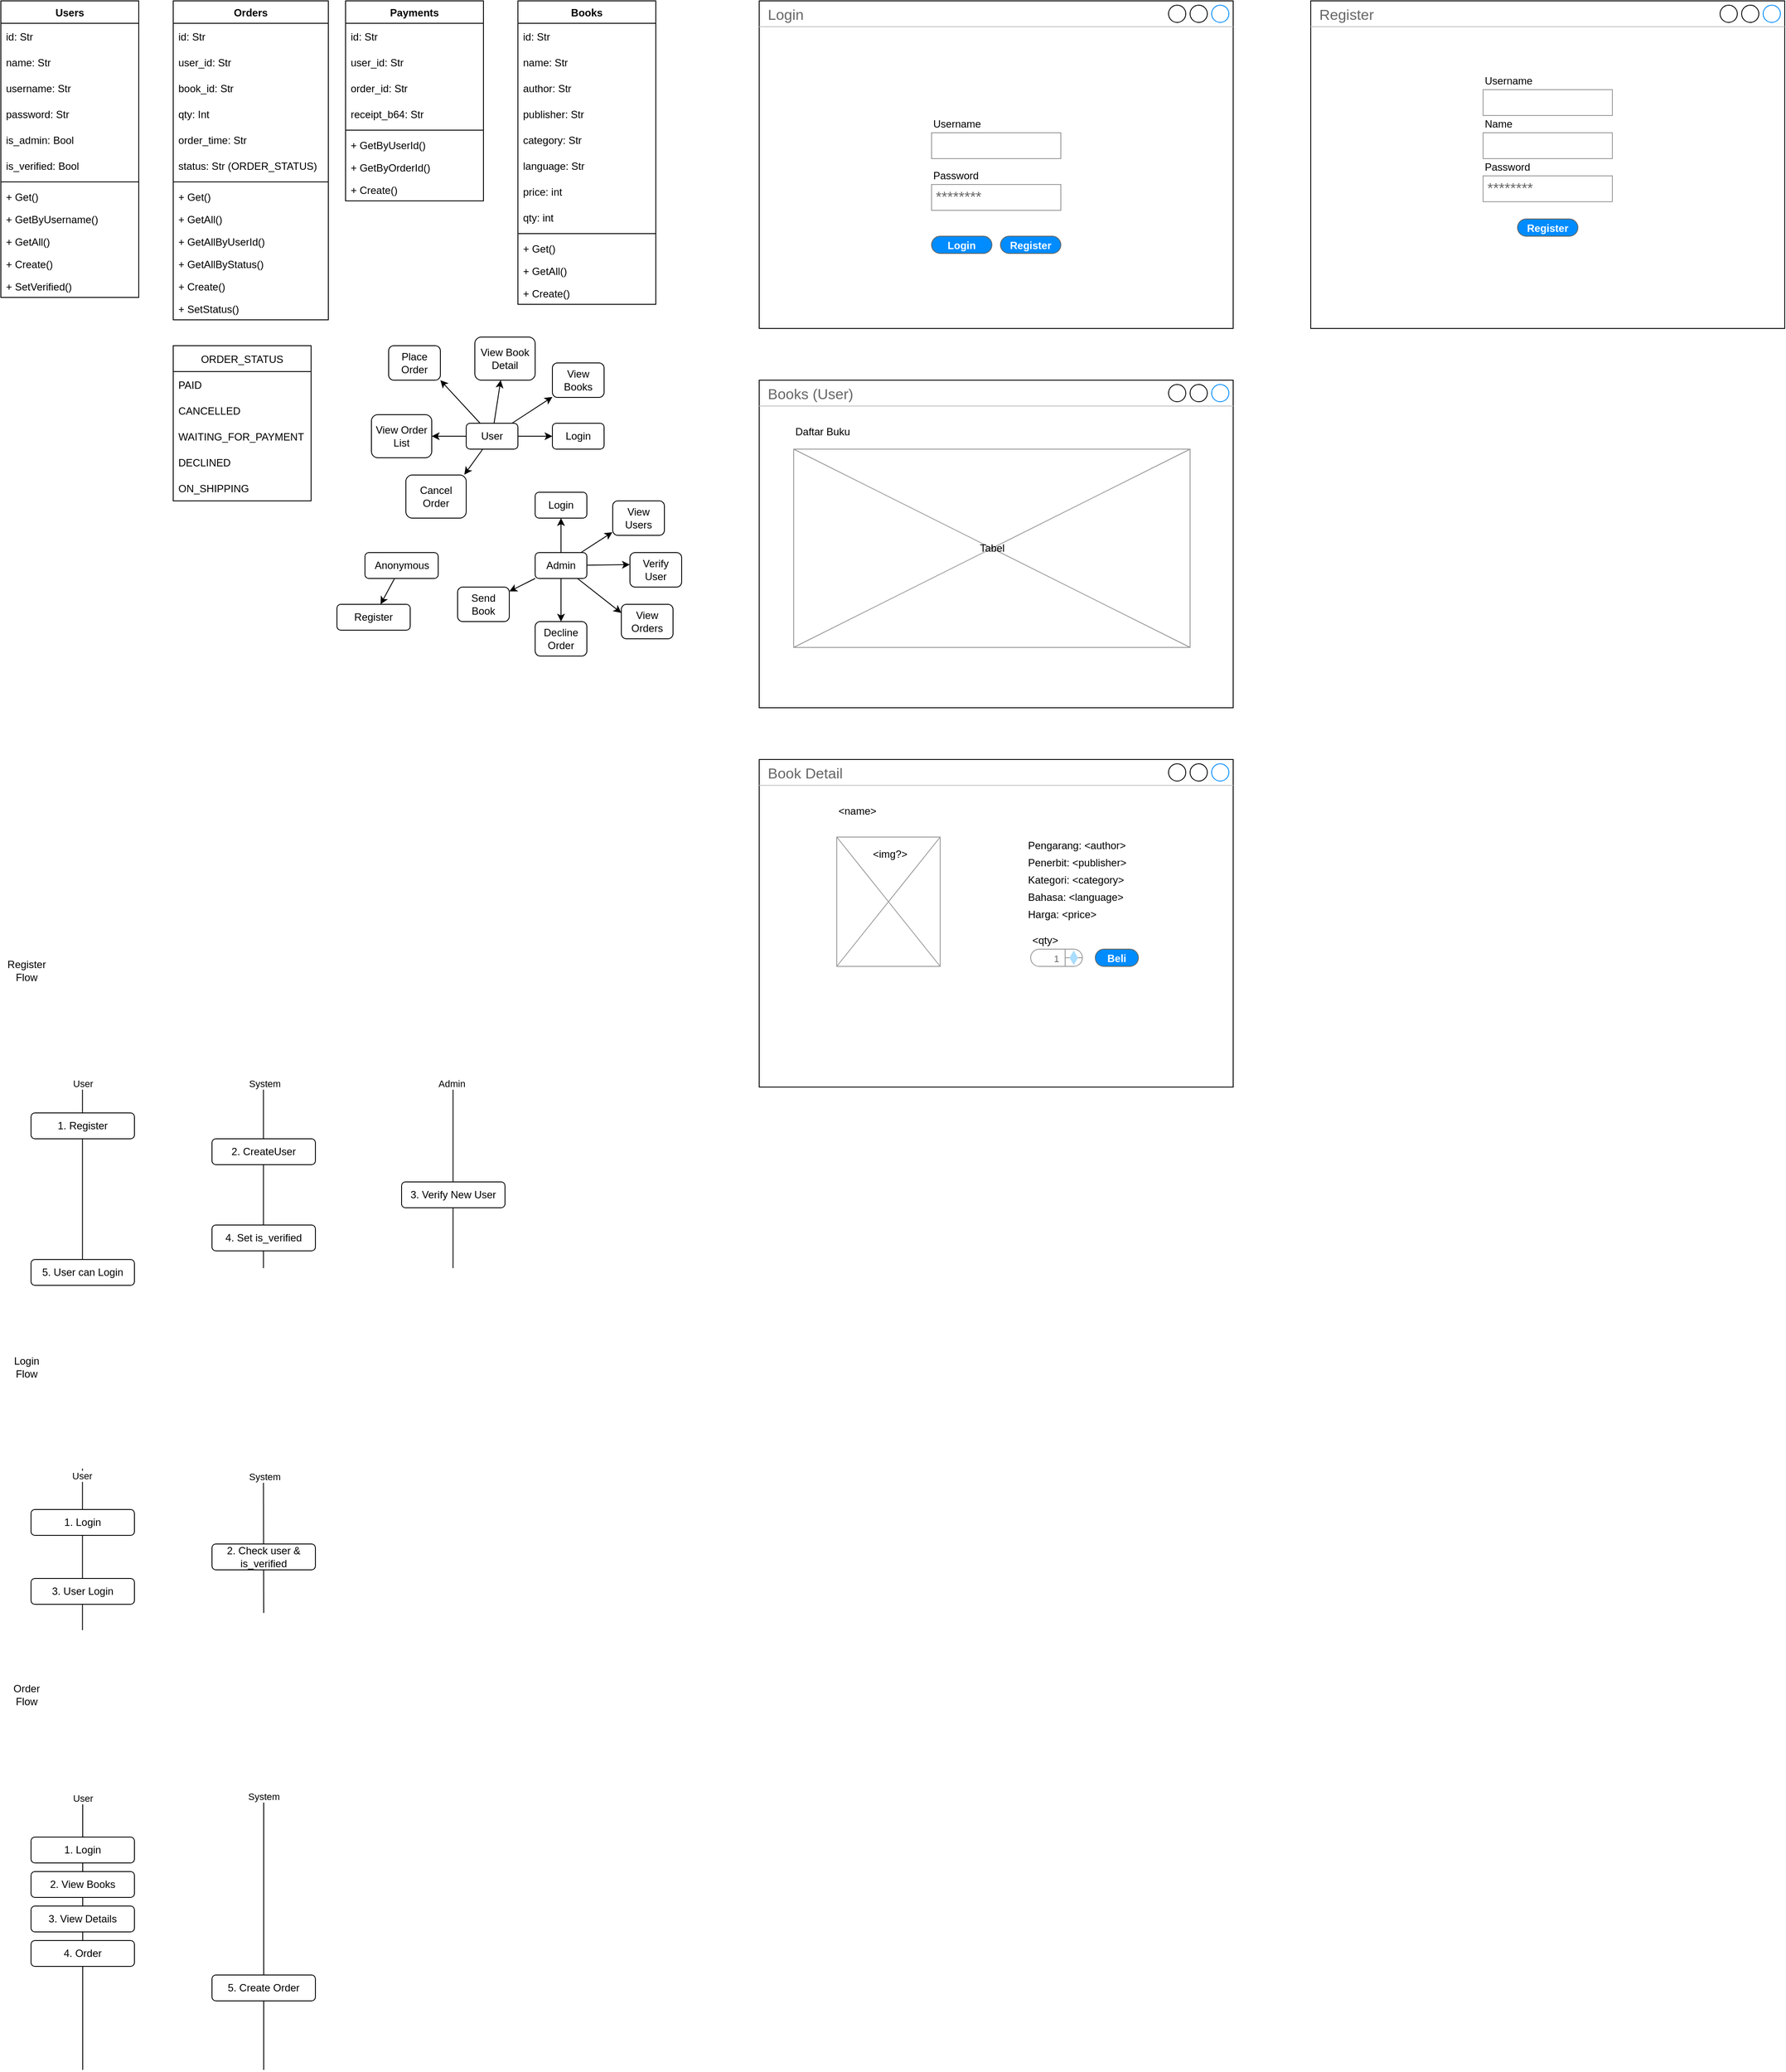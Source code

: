 <mxfile version="15.5.4" type="embed"><diagram id="EM4weqfllc2qSu1UA_lo" name="Page-1"><mxGraphModel dx="979" dy="990" grid="1" gridSize="10" guides="1" tooltips="1" connect="1" arrows="1" fold="1" page="1" pageScale="1" pageWidth="850" pageHeight="1100" math="0" shadow="0"><root><mxCell id="0"/><mxCell id="1" parent="0"/><mxCell id="34" value="Register Flow" style="text;html=1;strokeColor=none;fillColor=none;align=center;verticalAlign=middle;whiteSpace=wrap;rounded=0;" parent="1" vertex="1"><mxGeometry x="40" y="1150" width="60" height="30" as="geometry"/></mxCell><mxCell id="35" value="" style="group" parent="1" vertex="1" connectable="0"><mxGeometry x="120" y="1230" width="30" height="280" as="geometry"/></mxCell><mxCell id="31" value="" style="endArrow=none;html=1;rounded=0;" parent="35" edge="1"><mxGeometry width="50" height="50" relative="1" as="geometry"><mxPoint x="14.71" y="61.463" as="sourcePoint"/><mxPoint x="14.71" y="280" as="targetPoint"/></mxGeometry></mxCell><mxCell id="115" value="User" style="edgeLabel;html=1;align=center;verticalAlign=middle;resizable=0;points=[];" parent="31" vertex="1" connectable="0"><mxGeometry x="-0.962" relative="1" as="geometry"><mxPoint as="offset"/></mxGeometry></mxCell><mxCell id="36" value="" style="group" parent="1" vertex="1" connectable="0"><mxGeometry x="330" y="1230" width="75" height="280" as="geometry"/></mxCell><mxCell id="37" value="" style="endArrow=none;html=1;rounded=0;" parent="36" edge="1"><mxGeometry width="50" height="50" relative="1" as="geometry"><mxPoint x="14.71" y="61.463" as="sourcePoint"/><mxPoint x="14.71" y="280" as="targetPoint"/></mxGeometry></mxCell><mxCell id="116" value="System" style="edgeLabel;html=1;align=center;verticalAlign=middle;resizable=0;points=[];" parent="37" vertex="1" connectable="0"><mxGeometry x="-0.962" y="1" relative="1" as="geometry"><mxPoint as="offset"/></mxGeometry></mxCell><mxCell id="40" value="2. CreateUser" style="rounded=1;whiteSpace=wrap;html=1;" parent="36" vertex="1"><mxGeometry x="-45" y="130" width="120" height="30" as="geometry"/></mxCell><mxCell id="45" value="4. Set is_verified" style="rounded=1;whiteSpace=wrap;html=1;" parent="36" vertex="1"><mxGeometry x="-45" y="230" width="120" height="30" as="geometry"/></mxCell><mxCell id="39" value="1. Register" style="rounded=1;whiteSpace=wrap;html=1;" parent="1" vertex="1"><mxGeometry x="75" y="1330" width="120" height="30" as="geometry"/></mxCell><mxCell id="41" value="" style="group" parent="1" vertex="1" connectable="0"><mxGeometry x="550" y="1230" width="30" height="280" as="geometry"/></mxCell><mxCell id="42" value="" style="endArrow=none;html=1;rounded=0;" parent="41" edge="1"><mxGeometry width="50" height="50" relative="1" as="geometry"><mxPoint x="14.71" y="61.463" as="sourcePoint"/><mxPoint x="14.71" y="280" as="targetPoint"/></mxGeometry></mxCell><mxCell id="117" value="Admin" style="edgeLabel;html=1;align=center;verticalAlign=middle;resizable=0;points=[];" parent="42" vertex="1" connectable="0"><mxGeometry x="-0.962" y="-2" relative="1" as="geometry"><mxPoint as="offset"/></mxGeometry></mxCell><mxCell id="44" value="3. Verify New User" style="rounded=1;whiteSpace=wrap;html=1;" parent="1" vertex="1"><mxGeometry x="505" y="1410" width="120" height="30" as="geometry"/></mxCell><mxCell id="48" value="5. User can Login" style="rounded=1;whiteSpace=wrap;html=1;" parent="1" vertex="1"><mxGeometry x="75" y="1500" width="120" height="30" as="geometry"/></mxCell><mxCell id="79" value="Login Flow" style="text;html=1;strokeColor=none;fillColor=none;align=center;verticalAlign=middle;whiteSpace=wrap;rounded=0;" parent="1" vertex="1"><mxGeometry x="40" y="1610" width="60" height="30" as="geometry"/></mxCell><mxCell id="80" value="" style="group" parent="1" vertex="1" connectable="0"><mxGeometry x="120" y="1690" width="30" height="240" as="geometry"/></mxCell><mxCell id="81" value="" style="endArrow=none;html=1;rounded=0;" parent="80" edge="1"><mxGeometry width="50" height="50" relative="1" as="geometry"><mxPoint x="14.71" y="52.683" as="sourcePoint"/><mxPoint x="14.71" y="240" as="targetPoint"/></mxGeometry></mxCell><mxCell id="112" value="User" style="edgeLabel;html=1;align=center;verticalAlign=middle;resizable=0;points=[];" parent="81" vertex="1" connectable="0"><mxGeometry x="-0.911" y="-1" relative="1" as="geometry"><mxPoint as="offset"/></mxGeometry></mxCell><mxCell id="83" value="" style="group" parent="1" vertex="1" connectable="0"><mxGeometry x="330" y="1690" width="75" height="280" as="geometry"/></mxCell><mxCell id="84" value="" style="endArrow=none;html=1;rounded=0;" parent="83" edge="1"><mxGeometry width="50" height="50" relative="1" as="geometry"><mxPoint x="14.71" y="61.463" as="sourcePoint"/><mxPoint x="15" y="220" as="targetPoint"/></mxGeometry></mxCell><mxCell id="113" value="System" style="edgeLabel;html=1;align=center;verticalAlign=middle;resizable=0;points=[];" parent="84" vertex="1" connectable="0"><mxGeometry x="-0.999" y="1" relative="1" as="geometry"><mxPoint as="offset"/></mxGeometry></mxCell><mxCell id="86" value="2. Check user &amp;amp; is_verified" style="rounded=1;whiteSpace=wrap;html=1;" parent="83" vertex="1"><mxGeometry x="-45" y="140" width="120" height="30" as="geometry"/></mxCell><mxCell id="88" value="1. Login" style="rounded=1;whiteSpace=wrap;html=1;" parent="1" vertex="1"><mxGeometry x="75" y="1790" width="120" height="30" as="geometry"/></mxCell><mxCell id="93" value="3. User Login" style="rounded=1;whiteSpace=wrap;html=1;" parent="1" vertex="1"><mxGeometry x="75" y="1870" width="120" height="30" as="geometry"/></mxCell><mxCell id="100" value="Order Flow" style="text;html=1;strokeColor=none;fillColor=none;align=center;verticalAlign=middle;whiteSpace=wrap;rounded=0;" parent="1" vertex="1"><mxGeometry x="40" y="1990" width="60" height="30" as="geometry"/></mxCell><mxCell id="105" value="" style="endArrow=none;html=1;rounded=0;" parent="1" edge="1"><mxGeometry x="330" y="2070" width="50" height="50" as="geometry"><mxPoint x="345" y="2120" as="sourcePoint"/><mxPoint x="345" y="2440" as="targetPoint"/></mxGeometry></mxCell><mxCell id="111" value="System" style="edgeLabel;html=1;align=center;verticalAlign=middle;resizable=0;points=[];" parent="105" vertex="1" connectable="0"><mxGeometry x="-0.981" y="-1" relative="1" as="geometry"><mxPoint x="1" as="offset"/></mxGeometry></mxCell><mxCell id="102" value="" style="endArrow=none;html=1;rounded=0;" parent="1" edge="1"><mxGeometry x="120" y="2070" width="50" height="50" as="geometry"><mxPoint x="135" y="2120" as="sourcePoint"/><mxPoint x="135" y="2440" as="targetPoint"/></mxGeometry></mxCell><mxCell id="110" value="User" style="edgeLabel;html=1;align=center;verticalAlign=middle;resizable=0;points=[];" parent="102" vertex="1" connectable="0"><mxGeometry x="-0.968" y="1" relative="1" as="geometry"><mxPoint x="-1" as="offset"/></mxGeometry></mxCell><mxCell id="108" value="1. Login" style="rounded=1;whiteSpace=wrap;html=1;" parent="1" vertex="1"><mxGeometry x="75" y="2170" width="120" height="30" as="geometry"/></mxCell><mxCell id="109" value="2. View Books" style="rounded=1;whiteSpace=wrap;html=1;" parent="1" vertex="1"><mxGeometry x="75" y="2210" width="120" height="30" as="geometry"/></mxCell><mxCell id="118" value="3. View Details" style="rounded=1;whiteSpace=wrap;html=1;" parent="1" vertex="1"><mxGeometry x="75" y="2250" width="120" height="30" as="geometry"/></mxCell><mxCell id="119" value="4. Order" style="rounded=1;whiteSpace=wrap;html=1;" parent="1" vertex="1"><mxGeometry x="75" y="2290" width="120" height="30" as="geometry"/></mxCell><mxCell id="120" value="5. Create Order" style="rounded=1;whiteSpace=wrap;html=1;" parent="1" vertex="1"><mxGeometry x="285" y="2330" width="120" height="30" as="geometry"/></mxCell><mxCell id="122" value="ORDER_STATUS" style="swimlane;fontStyle=0;childLayout=stackLayout;horizontal=1;startSize=30;horizontalStack=0;resizeParent=1;resizeParentMax=0;resizeLast=0;collapsible=1;marginBottom=0;" parent="1" vertex="1"><mxGeometry x="240" y="440" width="160" height="180" as="geometry"/></mxCell><mxCell id="123" value="PAID" style="text;strokeColor=none;fillColor=none;align=left;verticalAlign=middle;spacingLeft=4;spacingRight=4;overflow=hidden;points=[[0,0.5],[1,0.5]];portConstraint=eastwest;rotatable=0;" parent="122" vertex="1"><mxGeometry y="30" width="160" height="30" as="geometry"/></mxCell><mxCell id="124" value="CANCELLED" style="text;strokeColor=none;fillColor=none;align=left;verticalAlign=middle;spacingLeft=4;spacingRight=4;overflow=hidden;points=[[0,0.5],[1,0.5]];portConstraint=eastwest;rotatable=0;" parent="122" vertex="1"><mxGeometry y="60" width="160" height="30" as="geometry"/></mxCell><mxCell id="125" value="WAITING_FOR_PAYMENT" style="text;strokeColor=none;fillColor=none;align=left;verticalAlign=middle;spacingLeft=4;spacingRight=4;overflow=hidden;points=[[0,0.5],[1,0.5]];portConstraint=eastwest;rotatable=0;" parent="122" vertex="1"><mxGeometry y="90" width="160" height="30" as="geometry"/></mxCell><mxCell id="134" value="DECLINED" style="text;strokeColor=none;fillColor=none;align=left;verticalAlign=middle;spacingLeft=4;spacingRight=4;overflow=hidden;points=[[0,0.5],[1,0.5]];portConstraint=eastwest;rotatable=0;" parent="122" vertex="1"><mxGeometry y="120" width="160" height="30" as="geometry"/></mxCell><mxCell id="135" value="ON_SHIPPING" style="text;strokeColor=none;fillColor=none;align=left;verticalAlign=middle;spacingLeft=4;spacingRight=4;overflow=hidden;points=[[0,0.5],[1,0.5]];portConstraint=eastwest;rotatable=0;" parent="122" vertex="1"><mxGeometry y="150" width="160" height="30" as="geometry"/></mxCell><mxCell id="170" value="Users" style="swimlane;fontStyle=1;align=center;verticalAlign=top;childLayout=stackLayout;horizontal=1;startSize=26;horizontalStack=0;resizeParent=1;resizeParentMax=0;resizeLast=0;collapsible=1;marginBottom=0;" parent="1" vertex="1"><mxGeometry x="40" y="40" width="160" height="344" as="geometry"/></mxCell><mxCell id="171" value="id: Str" style="text;strokeColor=none;fillColor=none;align=left;verticalAlign=middle;spacingLeft=4;spacingRight=4;overflow=hidden;points=[[0,0.5],[1,0.5]];portConstraint=eastwest;rotatable=0;" parent="170" vertex="1"><mxGeometry y="26" width="160" height="30" as="geometry"/></mxCell><mxCell id="172" value="name: Str" style="text;strokeColor=none;fillColor=none;align=left;verticalAlign=middle;spacingLeft=4;spacingRight=4;overflow=hidden;points=[[0,0.5],[1,0.5]];portConstraint=eastwest;rotatable=0;" parent="170" vertex="1"><mxGeometry y="56" width="160" height="30" as="geometry"/></mxCell><mxCell id="245" value="username: Str" style="text;strokeColor=none;fillColor=none;align=left;verticalAlign=middle;spacingLeft=4;spacingRight=4;overflow=hidden;points=[[0,0.5],[1,0.5]];portConstraint=eastwest;rotatable=0;" parent="170" vertex="1"><mxGeometry y="86" width="160" height="30" as="geometry"/></mxCell><mxCell id="173" value="password: Str" style="text;strokeColor=none;fillColor=none;align=left;verticalAlign=middle;spacingLeft=4;spacingRight=4;overflow=hidden;points=[[0,0.5],[1,0.5]];portConstraint=eastwest;rotatable=0;" parent="170" vertex="1"><mxGeometry y="116" width="160" height="30" as="geometry"/></mxCell><mxCell id="174" value="is_admin: Bool" style="text;strokeColor=none;fillColor=none;align=left;verticalAlign=middle;spacingLeft=4;spacingRight=4;overflow=hidden;points=[[0,0.5],[1,0.5]];portConstraint=eastwest;rotatable=0;" parent="170" vertex="1"><mxGeometry y="146" width="160" height="30" as="geometry"/></mxCell><mxCell id="175" value="is_verified: Bool" style="text;strokeColor=none;fillColor=none;align=left;verticalAlign=middle;spacingLeft=4;spacingRight=4;overflow=hidden;points=[[0,0.5],[1,0.5]];portConstraint=eastwest;rotatable=0;" parent="170" vertex="1"><mxGeometry y="176" width="160" height="30" as="geometry"/></mxCell><mxCell id="176" value="" style="line;strokeWidth=1;fillColor=none;align=left;verticalAlign=middle;spacingTop=-1;spacingLeft=3;spacingRight=3;rotatable=0;labelPosition=right;points=[];portConstraint=eastwest;" parent="170" vertex="1"><mxGeometry y="206" width="160" height="8" as="geometry"/></mxCell><mxCell id="295" value="+ Get()" style="text;strokeColor=none;fillColor=none;align=left;verticalAlign=top;spacingLeft=4;spacingRight=4;overflow=hidden;rotatable=0;points=[[0,0.5],[1,0.5]];portConstraint=eastwest;" vertex="1" parent="170"><mxGeometry y="214" width="160" height="26" as="geometry"/></mxCell><mxCell id="177" value="+ GetByUsername()" style="text;strokeColor=none;fillColor=none;align=left;verticalAlign=top;spacingLeft=4;spacingRight=4;overflow=hidden;rotatable=0;points=[[0,0.5],[1,0.5]];portConstraint=eastwest;" parent="170" vertex="1"><mxGeometry y="240" width="160" height="26" as="geometry"/></mxCell><mxCell id="294" value="+ GetAll()" style="text;strokeColor=none;fillColor=none;align=left;verticalAlign=top;spacingLeft=4;spacingRight=4;overflow=hidden;rotatable=0;points=[[0,0.5],[1,0.5]];portConstraint=eastwest;" vertex="1" parent="170"><mxGeometry y="266" width="160" height="26" as="geometry"/></mxCell><mxCell id="178" value="+ Create()" style="text;strokeColor=none;fillColor=none;align=left;verticalAlign=top;spacingLeft=4;spacingRight=4;overflow=hidden;rotatable=0;points=[[0,0.5],[1,0.5]];portConstraint=eastwest;" parent="170" vertex="1"><mxGeometry y="292" width="160" height="26" as="geometry"/></mxCell><mxCell id="179" value="+ SetVerified()" style="text;strokeColor=none;fillColor=none;align=left;verticalAlign=top;spacingLeft=4;spacingRight=4;overflow=hidden;rotatable=0;points=[[0,0.5],[1,0.5]];portConstraint=eastwest;" parent="170" vertex="1"><mxGeometry y="318" width="160" height="26" as="geometry"/></mxCell><mxCell id="180" value="Books" style="swimlane;fontStyle=1;align=center;verticalAlign=top;childLayout=stackLayout;horizontal=1;startSize=26;horizontalStack=0;resizeParent=1;resizeParentMax=0;resizeLast=0;collapsible=1;marginBottom=0;" parent="1" vertex="1"><mxGeometry x="640" y="40" width="160" height="352" as="geometry"/></mxCell><mxCell id="181" value="id: Str" style="text;strokeColor=none;fillColor=none;align=left;verticalAlign=middle;spacingLeft=4;spacingRight=4;overflow=hidden;points=[[0,0.5],[1,0.5]];portConstraint=eastwest;rotatable=0;" parent="180" vertex="1"><mxGeometry y="26" width="160" height="30" as="geometry"/></mxCell><mxCell id="182" value="name: Str" style="text;strokeColor=none;fillColor=none;align=left;verticalAlign=middle;spacingLeft=4;spacingRight=4;overflow=hidden;points=[[0,0.5],[1,0.5]];portConstraint=eastwest;rotatable=0;" parent="180" vertex="1"><mxGeometry y="56" width="160" height="30" as="geometry"/></mxCell><mxCell id="183" value="author: Str" style="text;strokeColor=none;fillColor=none;align=left;verticalAlign=middle;spacingLeft=4;spacingRight=4;overflow=hidden;points=[[0,0.5],[1,0.5]];portConstraint=eastwest;rotatable=0;" parent="180" vertex="1"><mxGeometry y="86" width="160" height="30" as="geometry"/></mxCell><mxCell id="285" value="publisher: Str" style="text;strokeColor=none;fillColor=none;align=left;verticalAlign=middle;spacingLeft=4;spacingRight=4;overflow=hidden;points=[[0,0.5],[1,0.5]];portConstraint=eastwest;rotatable=0;" parent="180" vertex="1"><mxGeometry y="116" width="160" height="30" as="geometry"/></mxCell><mxCell id="184" value="category: Str" style="text;strokeColor=none;fillColor=none;align=left;verticalAlign=middle;spacingLeft=4;spacingRight=4;overflow=hidden;points=[[0,0.5],[1,0.5]];portConstraint=eastwest;rotatable=0;" parent="180" vertex="1"><mxGeometry y="146" width="160" height="30" as="geometry"/></mxCell><mxCell id="185" value="language: Str" style="text;strokeColor=none;fillColor=none;align=left;verticalAlign=middle;spacingLeft=4;spacingRight=4;overflow=hidden;points=[[0,0.5],[1,0.5]];portConstraint=eastwest;rotatable=0;" parent="180" vertex="1"><mxGeometry y="176" width="160" height="30" as="geometry"/></mxCell><mxCell id="186" value="price: int" style="text;strokeColor=none;fillColor=none;align=left;verticalAlign=middle;spacingLeft=4;spacingRight=4;overflow=hidden;points=[[0,0.5],[1,0.5]];portConstraint=eastwest;rotatable=0;" parent="180" vertex="1"><mxGeometry y="206" width="160" height="30" as="geometry"/></mxCell><mxCell id="187" value="qty: int" style="text;strokeColor=none;fillColor=none;align=left;verticalAlign=middle;spacingLeft=4;spacingRight=4;overflow=hidden;points=[[0,0.5],[1,0.5]];portConstraint=eastwest;rotatable=0;" parent="180" vertex="1"><mxGeometry y="236" width="160" height="30" as="geometry"/></mxCell><mxCell id="188" value="" style="line;strokeWidth=1;fillColor=none;align=left;verticalAlign=middle;spacingTop=-1;spacingLeft=3;spacingRight=3;rotatable=0;labelPosition=right;points=[];portConstraint=eastwest;" parent="180" vertex="1"><mxGeometry y="266" width="160" height="8" as="geometry"/></mxCell><mxCell id="292" value="+ Get()" style="text;strokeColor=none;fillColor=none;align=left;verticalAlign=top;spacingLeft=4;spacingRight=4;overflow=hidden;rotatable=0;points=[[0,0.5],[1,0.5]];portConstraint=eastwest;" vertex="1" parent="180"><mxGeometry y="274" width="160" height="26" as="geometry"/></mxCell><mxCell id="216" value="+ GetAll()" style="text;strokeColor=none;fillColor=none;align=left;verticalAlign=top;spacingLeft=4;spacingRight=4;overflow=hidden;rotatable=0;points=[[0,0.5],[1,0.5]];portConstraint=eastwest;" parent="180" vertex="1"><mxGeometry y="300" width="160" height="26" as="geometry"/></mxCell><mxCell id="189" value="+ Create()" style="text;strokeColor=none;fillColor=none;align=left;verticalAlign=top;spacingLeft=4;spacingRight=4;overflow=hidden;rotatable=0;points=[[0,0.5],[1,0.5]];portConstraint=eastwest;" parent="180" vertex="1"><mxGeometry y="326" width="160" height="26" as="geometry"/></mxCell><mxCell id="190" value="Orders" style="swimlane;fontStyle=1;align=center;verticalAlign=top;childLayout=stackLayout;horizontal=1;startSize=26;horizontalStack=0;resizeParent=1;resizeParentMax=0;resizeLast=0;collapsible=1;marginBottom=0;" parent="1" vertex="1"><mxGeometry x="240" y="40" width="180" height="370" as="geometry"/></mxCell><mxCell id="191" value="id: Str" style="text;strokeColor=none;fillColor=none;align=left;verticalAlign=middle;spacingLeft=4;spacingRight=4;overflow=hidden;points=[[0,0.5],[1,0.5]];portConstraint=eastwest;rotatable=0;" parent="190" vertex="1"><mxGeometry y="26" width="180" height="30" as="geometry"/></mxCell><mxCell id="192" value="user_id: Str" style="text;strokeColor=none;fillColor=none;align=left;verticalAlign=middle;spacingLeft=4;spacingRight=4;overflow=hidden;points=[[0,0.5],[1,0.5]];portConstraint=eastwest;rotatable=0;" parent="190" vertex="1"><mxGeometry y="56" width="180" height="30" as="geometry"/></mxCell><mxCell id="193" value="book_id: Str" style="text;strokeColor=none;fillColor=none;align=left;verticalAlign=middle;spacingLeft=4;spacingRight=4;overflow=hidden;points=[[0,0.5],[1,0.5]];portConstraint=eastwest;rotatable=0;" parent="190" vertex="1"><mxGeometry y="86" width="180" height="30" as="geometry"/></mxCell><mxCell id="194" value="qty: Int" style="text;strokeColor=none;fillColor=none;align=left;verticalAlign=middle;spacingLeft=4;spacingRight=4;overflow=hidden;points=[[0,0.5],[1,0.5]];portConstraint=eastwest;rotatable=0;" parent="190" vertex="1"><mxGeometry y="116" width="180" height="30" as="geometry"/></mxCell><mxCell id="195" value="order_time: Str" style="text;strokeColor=none;fillColor=none;align=left;verticalAlign=middle;spacingLeft=4;spacingRight=4;overflow=hidden;points=[[0,0.5],[1,0.5]];portConstraint=eastwest;rotatable=0;" parent="190" vertex="1"><mxGeometry y="146" width="180" height="30" as="geometry"/></mxCell><mxCell id="196" value="status: Str (ORDER_STATUS)" style="text;strokeColor=none;fillColor=none;align=left;verticalAlign=middle;spacingLeft=4;spacingRight=4;overflow=hidden;points=[[0,0.5],[1,0.5]];portConstraint=eastwest;rotatable=0;" parent="190" vertex="1"><mxGeometry y="176" width="180" height="30" as="geometry"/></mxCell><mxCell id="197" value="" style="line;strokeWidth=1;fillColor=none;align=left;verticalAlign=middle;spacingTop=-1;spacingLeft=3;spacingRight=3;rotatable=0;labelPosition=right;points=[];portConstraint=eastwest;" parent="190" vertex="1"><mxGeometry y="206" width="180" height="8" as="geometry"/></mxCell><mxCell id="198" value="+ Get()" style="text;strokeColor=none;fillColor=none;align=left;verticalAlign=top;spacingLeft=4;spacingRight=4;overflow=hidden;rotatable=0;points=[[0,0.5],[1,0.5]];portConstraint=eastwest;" parent="190" vertex="1"><mxGeometry y="214" width="180" height="26" as="geometry"/></mxCell><mxCell id="199" value="+ GetAll()" style="text;strokeColor=none;fillColor=none;align=left;verticalAlign=top;spacingLeft=4;spacingRight=4;overflow=hidden;rotatable=0;points=[[0,0.5],[1,0.5]];portConstraint=eastwest;" parent="190" vertex="1"><mxGeometry y="240" width="180" height="26" as="geometry"/></mxCell><mxCell id="200" value="+ GetAllByUserId()" style="text;strokeColor=none;fillColor=none;align=left;verticalAlign=top;spacingLeft=4;spacingRight=4;overflow=hidden;rotatable=0;points=[[0,0.5],[1,0.5]];portConstraint=eastwest;" parent="190" vertex="1"><mxGeometry y="266" width="180" height="26" as="geometry"/></mxCell><mxCell id="201" value="+ GetAllByStatus()" style="text;strokeColor=none;fillColor=none;align=left;verticalAlign=top;spacingLeft=4;spacingRight=4;overflow=hidden;rotatable=0;points=[[0,0.5],[1,0.5]];portConstraint=eastwest;" parent="190" vertex="1"><mxGeometry y="292" width="180" height="26" as="geometry"/></mxCell><mxCell id="202" value="+ Create()" style="text;strokeColor=none;fillColor=none;align=left;verticalAlign=top;spacingLeft=4;spacingRight=4;overflow=hidden;rotatable=0;points=[[0,0.5],[1,0.5]];portConstraint=eastwest;" parent="190" vertex="1"><mxGeometry y="318" width="180" height="26" as="geometry"/></mxCell><mxCell id="203" value="+ SetStatus()" style="text;strokeColor=none;fillColor=none;align=left;verticalAlign=top;spacingLeft=4;spacingRight=4;overflow=hidden;rotatable=0;points=[[0,0.5],[1,0.5]];portConstraint=eastwest;" parent="190" vertex="1"><mxGeometry y="344" width="180" height="26" as="geometry"/></mxCell><mxCell id="204" value="Payments" style="swimlane;fontStyle=1;align=center;verticalAlign=top;childLayout=stackLayout;horizontal=1;startSize=26;horizontalStack=0;resizeParent=1;resizeParentMax=0;resizeLast=0;collapsible=1;marginBottom=0;" parent="1" vertex="1"><mxGeometry x="440" y="40" width="160" height="232" as="geometry"/></mxCell><mxCell id="205" value="id: Str" style="text;strokeColor=none;fillColor=none;align=left;verticalAlign=middle;spacingLeft=4;spacingRight=4;overflow=hidden;points=[[0,0.5],[1,0.5]];portConstraint=eastwest;rotatable=0;" parent="204" vertex="1"><mxGeometry y="26" width="160" height="30" as="geometry"/></mxCell><mxCell id="206" value="user_id: Str" style="text;strokeColor=none;fillColor=none;align=left;verticalAlign=middle;spacingLeft=4;spacingRight=4;overflow=hidden;points=[[0,0.5],[1,0.5]];portConstraint=eastwest;rotatable=0;" parent="204" vertex="1"><mxGeometry y="56" width="160" height="30" as="geometry"/></mxCell><mxCell id="207" value="order_id: Str" style="text;strokeColor=none;fillColor=none;align=left;verticalAlign=middle;spacingLeft=4;spacingRight=4;overflow=hidden;points=[[0,0.5],[1,0.5]];portConstraint=eastwest;rotatable=0;" parent="204" vertex="1"><mxGeometry y="86" width="160" height="30" as="geometry"/></mxCell><mxCell id="208" value="receipt_b64: Str" style="text;strokeColor=none;fillColor=none;align=left;verticalAlign=middle;spacingLeft=4;spacingRight=4;overflow=hidden;points=[[0,0.5],[1,0.5]];portConstraint=eastwest;rotatable=0;" parent="204" vertex="1"><mxGeometry y="116" width="160" height="30" as="geometry"/></mxCell><mxCell id="209" value="" style="line;strokeWidth=1;fillColor=none;align=left;verticalAlign=middle;spacingTop=-1;spacingLeft=3;spacingRight=3;rotatable=0;labelPosition=right;points=[];portConstraint=eastwest;" parent="204" vertex="1"><mxGeometry y="146" width="160" height="8" as="geometry"/></mxCell><mxCell id="210" value="+ GetByUserId()" style="text;strokeColor=none;fillColor=none;align=left;verticalAlign=top;spacingLeft=4;spacingRight=4;overflow=hidden;rotatable=0;points=[[0,0.5],[1,0.5]];portConstraint=eastwest;" parent="204" vertex="1"><mxGeometry y="154" width="160" height="26" as="geometry"/></mxCell><mxCell id="211" value="+ GetByOrderId()" style="text;strokeColor=none;fillColor=none;align=left;verticalAlign=top;spacingLeft=4;spacingRight=4;overflow=hidden;rotatable=0;points=[[0,0.5],[1,0.5]];portConstraint=eastwest;" parent="204" vertex="1"><mxGeometry y="180" width="160" height="26" as="geometry"/></mxCell><mxCell id="217" value="+ Create()" style="text;strokeColor=none;fillColor=none;align=left;verticalAlign=top;spacingLeft=4;spacingRight=4;overflow=hidden;rotatable=0;points=[[0,0.5],[1,0.5]];portConstraint=eastwest;" parent="204" vertex="1"><mxGeometry y="206" width="160" height="26" as="geometry"/></mxCell><mxCell id="214" value="" style="rounded=0;orthogonalLoop=1;jettySize=auto;html=1;" parent="1" source="212" target="213" edge="1"><mxGeometry relative="1" as="geometry"/></mxCell><mxCell id="219" style="edgeStyle=none;rounded=0;orthogonalLoop=1;jettySize=auto;html=1;entryX=0.429;entryY=1;entryDx=0;entryDy=0;entryPerimeter=0;" parent="1" source="212" target="218" edge="1"><mxGeometry relative="1" as="geometry"/></mxCell><mxCell id="220" style="edgeStyle=none;rounded=0;orthogonalLoop=1;jettySize=auto;html=1;" parent="1" source="212" target="215" edge="1"><mxGeometry relative="1" as="geometry"/></mxCell><mxCell id="222" style="edgeStyle=none;rounded=0;orthogonalLoop=1;jettySize=auto;html=1;entryX=1;entryY=1;entryDx=0;entryDy=0;" parent="1" source="212" target="221" edge="1"><mxGeometry relative="1" as="geometry"/></mxCell><mxCell id="224" style="edgeStyle=none;rounded=0;orthogonalLoop=1;jettySize=auto;html=1;entryX=1;entryY=0.5;entryDx=0;entryDy=0;" parent="1" source="212" target="223" edge="1"><mxGeometry relative="1" as="geometry"/></mxCell><mxCell id="226" style="edgeStyle=none;rounded=0;orthogonalLoop=1;jettySize=auto;html=1;entryX=0.969;entryY=-0.008;entryDx=0;entryDy=0;entryPerimeter=0;" parent="1" source="212" target="225" edge="1"><mxGeometry relative="1" as="geometry"/></mxCell><mxCell id="212" value="User" style="rounded=1;whiteSpace=wrap;html=1;" parent="1" vertex="1"><mxGeometry x="580" y="530" width="60" height="30" as="geometry"/></mxCell><mxCell id="213" value="Login" style="rounded=1;whiteSpace=wrap;html=1;" parent="1" vertex="1"><mxGeometry x="680" y="530" width="60" height="30" as="geometry"/></mxCell><mxCell id="215" value="View Books" style="rounded=1;whiteSpace=wrap;html=1;" parent="1" vertex="1"><mxGeometry x="680" y="460" width="60" height="40" as="geometry"/></mxCell><mxCell id="218" value="View Book&lt;br&gt;Detail" style="rounded=1;whiteSpace=wrap;html=1;" parent="1" vertex="1"><mxGeometry x="590" y="430" width="70" height="50" as="geometry"/></mxCell><mxCell id="221" value="Place Order" style="rounded=1;whiteSpace=wrap;html=1;" parent="1" vertex="1"><mxGeometry x="490" y="440" width="60" height="40" as="geometry"/></mxCell><mxCell id="223" value="View Order List" style="rounded=1;whiteSpace=wrap;html=1;" parent="1" vertex="1"><mxGeometry x="470" y="520" width="70" height="50" as="geometry"/></mxCell><mxCell id="225" value="Cancel Order" style="rounded=1;whiteSpace=wrap;html=1;" parent="1" vertex="1"><mxGeometry x="510" y="590" width="70" height="50" as="geometry"/></mxCell><mxCell id="229" value="" style="edgeStyle=none;rounded=0;orthogonalLoop=1;jettySize=auto;html=1;" parent="1" source="227" target="228" edge="1"><mxGeometry relative="1" as="geometry"/></mxCell><mxCell id="232" style="edgeStyle=none;rounded=0;orthogonalLoop=1;jettySize=auto;html=1;entryX=-0.006;entryY=0.908;entryDx=0;entryDy=0;entryPerimeter=0;" parent="1" source="227" target="231" edge="1"><mxGeometry relative="1" as="geometry"/></mxCell><mxCell id="233" style="edgeStyle=none;rounded=0;orthogonalLoop=1;jettySize=auto;html=1;entryX=-0.002;entryY=0.349;entryDx=0;entryDy=0;entryPerimeter=0;" parent="1" source="227" target="230" edge="1"><mxGeometry relative="1" as="geometry"/></mxCell><mxCell id="236" style="edgeStyle=none;rounded=0;orthogonalLoop=1;jettySize=auto;html=1;entryX=0;entryY=0.25;entryDx=0;entryDy=0;" parent="1" source="227" target="234" edge="1"><mxGeometry relative="1" as="geometry"/></mxCell><mxCell id="237" style="edgeStyle=none;rounded=0;orthogonalLoop=1;jettySize=auto;html=1;entryX=0.5;entryY=0;entryDx=0;entryDy=0;" parent="1" source="227" target="235" edge="1"><mxGeometry relative="1" as="geometry"/></mxCell><mxCell id="239" style="edgeStyle=none;rounded=0;orthogonalLoop=1;jettySize=auto;html=1;exitX=0;exitY=1;exitDx=0;exitDy=0;" parent="1" source="227" target="238" edge="1"><mxGeometry relative="1" as="geometry"/></mxCell><mxCell id="227" value="Admin" style="rounded=1;whiteSpace=wrap;html=1;" parent="1" vertex="1"><mxGeometry x="660" y="680" width="60" height="30" as="geometry"/></mxCell><mxCell id="228" value="Login" style="rounded=1;whiteSpace=wrap;html=1;" parent="1" vertex="1"><mxGeometry x="660" y="610" width="60" height="30" as="geometry"/></mxCell><mxCell id="230" value="Verify User" style="rounded=1;whiteSpace=wrap;html=1;" parent="1" vertex="1"><mxGeometry x="770" y="680" width="60" height="40" as="geometry"/></mxCell><mxCell id="231" value="View Users" style="rounded=1;whiteSpace=wrap;html=1;" parent="1" vertex="1"><mxGeometry x="750" y="620" width="60" height="40" as="geometry"/></mxCell><mxCell id="234" value="View Orders" style="rounded=1;whiteSpace=wrap;html=1;" parent="1" vertex="1"><mxGeometry x="760" y="740" width="60" height="40" as="geometry"/></mxCell><mxCell id="235" value="Decline Order" style="rounded=1;whiteSpace=wrap;html=1;" parent="1" vertex="1"><mxGeometry x="660" y="760" width="60" height="40" as="geometry"/></mxCell><mxCell id="238" value="Send Book" style="rounded=1;whiteSpace=wrap;html=1;" parent="1" vertex="1"><mxGeometry x="570" y="720" width="60" height="40" as="geometry"/></mxCell><mxCell id="240" value="Login" style="strokeWidth=1;shadow=0;dashed=0;align=center;html=1;shape=mxgraph.mockup.containers.window;align=left;verticalAlign=top;spacingLeft=8;strokeColor2=#008cff;strokeColor3=#c4c4c4;fontColor=#666666;mainText=;fontSize=17;labelBackgroundColor=none;" parent="1" vertex="1"><mxGeometry x="920" y="40" width="550" height="380" as="geometry"/></mxCell><mxCell id="241" value="********" style="strokeWidth=1;shadow=0;dashed=0;align=center;html=1;shape=mxgraph.mockup.forms.pwField;strokeColor=#999999;mainText=;align=left;fontColor=#666666;fontSize=17;spacingLeft=3;" parent="1" vertex="1"><mxGeometry x="1120" y="253" width="150" height="30" as="geometry"/></mxCell><mxCell id="242" value="" style="strokeWidth=1;shadow=0;dashed=0;align=center;html=1;shape=mxgraph.mockup.forms.pwField;strokeColor=#999999;mainText=;align=left;fontColor=#666666;fontSize=17;spacingLeft=3;" parent="1" vertex="1"><mxGeometry x="1120" y="193" width="150" height="30" as="geometry"/></mxCell><mxCell id="243" value="Username" style="text;html=1;align=left;verticalAlign=middle;resizable=0;points=[];autosize=1;strokeColor=none;fillColor=none;" parent="1" vertex="1"><mxGeometry x="1120" y="173" width="70" height="20" as="geometry"/></mxCell><mxCell id="244" value="Password" style="text;html=1;align=left;verticalAlign=middle;resizable=0;points=[];autosize=1;strokeColor=none;fillColor=none;" parent="1" vertex="1"><mxGeometry x="1120" y="233" width="70" height="20" as="geometry"/></mxCell><mxCell id="246" value="&lt;font style=&quot;font-size: 12px&quot;&gt;Login&lt;/font&gt;" style="strokeWidth=1;shadow=0;dashed=0;align=center;html=1;shape=mxgraph.mockup.buttons.button;strokeColor=#666666;fontColor=#ffffff;mainText=;buttonStyle=round;fontSize=17;fontStyle=1;fillColor=#008cff;whiteSpace=wrap;" parent="1" vertex="1"><mxGeometry x="1120" y="313" width="70" height="20" as="geometry"/></mxCell><mxCell id="247" value="&lt;font style=&quot;font-size: 12px&quot;&gt;Register&lt;/font&gt;" style="strokeWidth=1;shadow=0;dashed=0;align=center;html=1;shape=mxgraph.mockup.buttons.button;strokeColor=#666666;fontColor=#ffffff;mainText=;buttonStyle=round;fontSize=17;fontStyle=1;fillColor=#008cff;whiteSpace=wrap;" parent="1" vertex="1"><mxGeometry x="1200" y="313" width="70" height="20" as="geometry"/></mxCell><mxCell id="248" value="Register" style="strokeWidth=1;shadow=0;dashed=0;align=center;html=1;shape=mxgraph.mockup.containers.window;align=left;verticalAlign=top;spacingLeft=8;strokeColor2=#008cff;strokeColor3=#c4c4c4;fontColor=#666666;mainText=;fontSize=17;labelBackgroundColor=none;" parent="1" vertex="1"><mxGeometry x="1560" y="40" width="550" height="380" as="geometry"/></mxCell><mxCell id="249" value="********" style="strokeWidth=1;shadow=0;dashed=0;align=center;html=1;shape=mxgraph.mockup.forms.pwField;strokeColor=#999999;mainText=;align=left;fontColor=#666666;fontSize=17;spacingLeft=3;" parent="1" vertex="1"><mxGeometry x="1760" y="243" width="150" height="30" as="geometry"/></mxCell><mxCell id="252" value="Password" style="text;html=1;align=left;verticalAlign=middle;resizable=0;points=[];autosize=1;strokeColor=none;fillColor=none;" parent="1" vertex="1"><mxGeometry x="1760" y="223" width="70" height="20" as="geometry"/></mxCell><mxCell id="254" value="&lt;font style=&quot;font-size: 12px&quot;&gt;Register&lt;/font&gt;" style="strokeWidth=1;shadow=0;dashed=0;align=center;html=1;shape=mxgraph.mockup.buttons.button;strokeColor=#666666;fontColor=#ffffff;mainText=;buttonStyle=round;fontSize=17;fontStyle=1;fillColor=#008cff;whiteSpace=wrap;" parent="1" vertex="1"><mxGeometry x="1800" y="293" width="70" height="20" as="geometry"/></mxCell><mxCell id="255" value="" style="group" parent="1" vertex="1" connectable="0"><mxGeometry x="1760" y="123" width="150" height="50" as="geometry"/></mxCell><mxCell id="250" value="" style="strokeWidth=1;shadow=0;dashed=0;align=center;html=1;shape=mxgraph.mockup.forms.pwField;strokeColor=#999999;mainText=;align=left;fontColor=#666666;fontSize=17;spacingLeft=3;" parent="255" vertex="1"><mxGeometry y="20" width="150" height="30" as="geometry"/></mxCell><mxCell id="251" value="Username" style="text;html=1;align=left;verticalAlign=middle;resizable=0;points=[];autosize=1;strokeColor=none;fillColor=none;" parent="255" vertex="1"><mxGeometry width="70" height="20" as="geometry"/></mxCell><mxCell id="256" value="" style="group" parent="1" vertex="1" connectable="0"><mxGeometry x="1760" y="173" width="150" height="50" as="geometry"/></mxCell><mxCell id="257" value="" style="strokeWidth=1;shadow=0;dashed=0;align=center;html=1;shape=mxgraph.mockup.forms.pwField;strokeColor=#999999;mainText=;align=left;fontColor=#666666;fontSize=17;spacingLeft=3;" parent="256" vertex="1"><mxGeometry y="20" width="150" height="30" as="geometry"/></mxCell><mxCell id="258" value="Name" style="text;html=1;align=left;verticalAlign=middle;resizable=0;points=[];autosize=1;strokeColor=none;fillColor=none;" parent="256" vertex="1"><mxGeometry width="50" height="20" as="geometry"/></mxCell><mxCell id="260" value="Books (User)" style="strokeWidth=1;shadow=0;dashed=0;align=center;html=1;shape=mxgraph.mockup.containers.window;align=left;verticalAlign=top;spacingLeft=8;strokeColor2=#008cff;strokeColor3=#c4c4c4;fontColor=#666666;mainText=;fontSize=17;labelBackgroundColor=none;" parent="1" vertex="1"><mxGeometry x="920" y="480" width="550" height="380" as="geometry"/></mxCell><mxCell id="267" value="" style="verticalLabelPosition=bottom;shadow=0;dashed=0;align=center;html=1;verticalAlign=top;strokeWidth=1;shape=mxgraph.mockup.graphics.simpleIcon;strokeColor=#999999;fontSize=12;" parent="1" vertex="1"><mxGeometry x="960" y="560" width="460" height="230" as="geometry"/></mxCell><mxCell id="268" value="Tabel" style="text;html=1;align=center;verticalAlign=middle;resizable=0;points=[];autosize=1;strokeColor=none;fillColor=none;fontSize=12;" parent="1" vertex="1"><mxGeometry x="1170" y="665" width="40" height="20" as="geometry"/></mxCell><mxCell id="270" value="Daftar Buku" style="text;html=1;align=left;verticalAlign=middle;resizable=0;points=[];autosize=1;strokeColor=none;fillColor=none;fontSize=12;" parent="1" vertex="1"><mxGeometry x="960" y="530" width="80" height="20" as="geometry"/></mxCell><mxCell id="273" value="Book Detail" style="strokeWidth=1;shadow=0;dashed=0;align=center;html=1;shape=mxgraph.mockup.containers.window;align=left;verticalAlign=top;spacingLeft=8;strokeColor2=#008cff;strokeColor3=#c4c4c4;fontColor=#666666;mainText=;fontSize=17;labelBackgroundColor=none;" parent="1" vertex="1"><mxGeometry x="920" y="920" width="550" height="380" as="geometry"/></mxCell><mxCell id="274" value="" style="verticalLabelPosition=bottom;shadow=0;dashed=0;align=center;html=1;verticalAlign=top;strokeWidth=1;shape=mxgraph.mockup.graphics.simpleIcon;strokeColor=#999999;fontSize=12;" parent="1" vertex="1"><mxGeometry x="1010" y="1010" width="120" height="150" as="geometry"/></mxCell><mxCell id="276" value="&amp;lt;name&amp;gt;" style="text;html=1;align=left;verticalAlign=middle;resizable=0;points=[];autosize=1;strokeColor=none;fillColor=none;fontSize=12;" parent="1" vertex="1"><mxGeometry x="1010" y="970" width="60" height="20" as="geometry"/></mxCell><mxCell id="284" value="&amp;lt;img?&amp;gt;" style="text;html=1;align=left;verticalAlign=middle;resizable=0;points=[];autosize=1;strokeColor=none;fillColor=none;fontSize=12;" parent="1" vertex="1"><mxGeometry x="1050" y="1020" width="60" height="20" as="geometry"/></mxCell><mxCell id="288" value="" style="group" parent="1" vertex="1" connectable="0"><mxGeometry x="1230" y="1010" width="130" height="100" as="geometry"/></mxCell><mxCell id="275" value="Pengarang: &amp;lt;author&amp;gt;" style="text;html=1;align=left;verticalAlign=middle;resizable=0;points=[];autosize=1;strokeColor=none;fillColor=none;fontSize=12;" parent="288" vertex="1"><mxGeometry width="130" height="20" as="geometry"/></mxCell><mxCell id="279" value="Penerbit: &amp;lt;publisher&amp;gt;" style="text;html=1;align=left;verticalAlign=middle;resizable=0;points=[];autosize=1;strokeColor=none;fillColor=none;fontSize=12;" parent="288" vertex="1"><mxGeometry y="20" width="130" height="20" as="geometry"/></mxCell><mxCell id="280" value="Kategori: &amp;lt;category&amp;gt;" style="text;html=1;align=left;verticalAlign=middle;resizable=0;points=[];autosize=1;strokeColor=none;fillColor=none;fontSize=12;" parent="288" vertex="1"><mxGeometry y="40" width="130" height="20" as="geometry"/></mxCell><mxCell id="281" value="Bahasa: &amp;lt;language&amp;gt;" style="text;html=1;align=left;verticalAlign=middle;resizable=0;points=[];autosize=1;strokeColor=none;fillColor=none;fontSize=12;" parent="288" vertex="1"><mxGeometry y="60" width="130" height="20" as="geometry"/></mxCell><mxCell id="282" value="Harga: &amp;lt;price&amp;gt;" style="text;html=1;align=left;verticalAlign=middle;resizable=0;points=[];autosize=1;strokeColor=none;fillColor=none;fontSize=12;" parent="288" vertex="1"><mxGeometry y="80" width="90" height="20" as="geometry"/></mxCell><mxCell id="289" value="&lt;span style=&quot;font-size: 11px&quot;&gt;1&lt;/span&gt;" style="strokeWidth=1;shadow=0;dashed=0;align=center;html=1;shape=mxgraph.mockup.forms.spinner;strokeColor=#999999;spinLayout=right;spinStyle=normal;adjStyle=triangle;fillColor=#aaddff;fontSize=17;fontColor=#666666;mainText=;html=1;overflow=fill;" parent="1" vertex="1"><mxGeometry x="1235" y="1140" width="60" height="20" as="geometry"/></mxCell><mxCell id="290" value="&lt;font style=&quot;font-size: 12px&quot;&gt;Beli&lt;/font&gt;" style="strokeWidth=1;shadow=0;dashed=0;align=center;html=1;shape=mxgraph.mockup.buttons.button;strokeColor=#666666;fontColor=#ffffff;mainText=;buttonStyle=round;fontSize=17;fontStyle=1;fillColor=#008cff;whiteSpace=wrap;" parent="1" vertex="1"><mxGeometry x="1310" y="1140" width="50" height="20" as="geometry"/></mxCell><mxCell id="291" value="&amp;lt;qty&amp;gt;" style="text;html=1;align=left;verticalAlign=middle;resizable=0;points=[];autosize=1;strokeColor=none;fillColor=none;fontSize=12;" parent="1" vertex="1"><mxGeometry x="1235" y="1120" width="50" height="20" as="geometry"/></mxCell><mxCell id="298" style="rounded=0;orthogonalLoop=1;jettySize=auto;html=1;" edge="1" parent="1" source="296" target="297"><mxGeometry relative="1" as="geometry"/></mxCell><mxCell id="296" value="Anonymous" style="rounded=1;whiteSpace=wrap;html=1;" vertex="1" parent="1"><mxGeometry x="462.5" y="680" width="85" height="30" as="geometry"/></mxCell><mxCell id="297" value="Register" style="rounded=1;whiteSpace=wrap;html=1;" vertex="1" parent="1"><mxGeometry x="430" y="740" width="85" height="30" as="geometry"/></mxCell></root></mxGraphModel></diagram></mxfile>